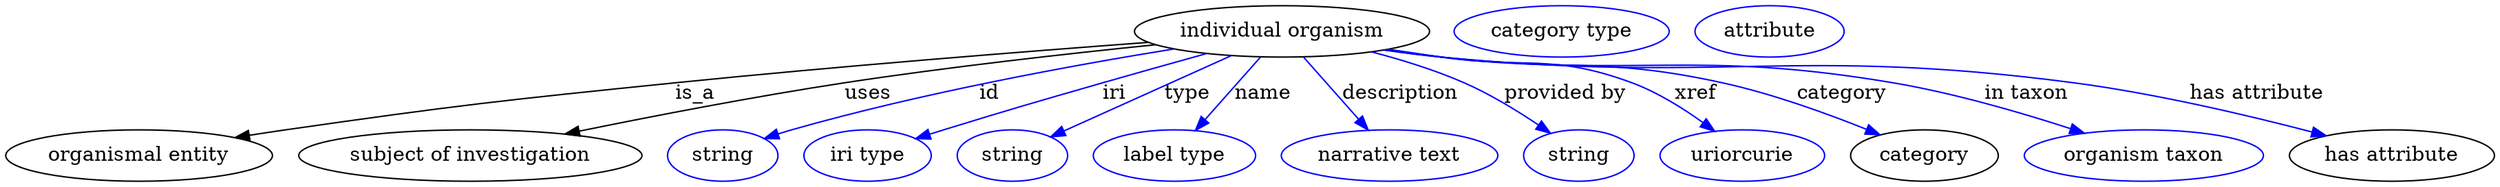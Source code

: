 digraph {
	graph [bb="0,0,1735.4,123"];
	node [label="\N"];
	"individual organism"	[height=0.5,
		label="individual organism",
		pos="889.94,105",
		width=2.8525];
	"organismal entity"	[height=0.5,
		pos="92.942,18",
		width=2.5817];
	"individual organism" -> "organismal entity"	[label=is_a,
		lp="480.94,61.5",
		pos="e,159.81,30.582 797.01,97.336 711.25,90.942 580.39,80.571 466.94,69 345.79,56.644 315.48,53.347 194.94,36 186.77,34.824 178.24,33.521 \
169.74,32.176"];
	"subject of investigation"	[height=0.5,
		pos="323.94,18",
		width=3.3219];
	"individual organism" -> "subject of investigation"	[label=uses,
		lp="601.44,61.5",
		pos="e,389.94,33.065 801.95,95.668 740.9,89.456 657.78,80.14 584.94,69 522.28,59.417 451.7,45.718 399.75,35.081"];
	id	[color=blue,
		height=0.5,
		label=string,
		pos="499.94,18",
		width=1.0652];
	"individual organism" -> id	[color=blue,
		label=id,
		lp="685.94,61.5",
		pos="e,528.95,29.922 814.71,92.698 744.85,81.343 638.31,61.834 547.94,36 544.84,35.113 541.65,34.133 538.45,33.106",
		style=solid];
	iri	[color=blue,
		height=0.5,
		label="iri type",
		pos="600.94,18",
		width=1.2277];
	"individual organism" -> iri	[color=blue,
		label=iri,
		lp="772.94,61.5",
		pos="e,634.62,29.681 837.27,89.485 814.94,83.269 788.64,75.873 764.94,69 715.92,54.785 703.73,50.997 654.94,36 651.45,34.926 647.83,33.805 \
644.2,32.674",
		style=solid];
	type	[color=blue,
		height=0.5,
		label=string,
		pos="701.94,18",
		width=1.0652];
	"individual organism" -> type	[color=blue,
		label=type,
		lp="823.94,61.5",
		pos="e,728.64,31.071 854.58,88.012 821.28,72.955 771.63,50.506 738.07,35.337",
		style=solid];
	name	[color=blue,
		height=0.5,
		label="label type",
		pos="814.94,18",
		width=1.5707];
	"individual organism" -> name	[color=blue,
		label=name,
		lp="876.94,61.5",
		pos="e,829.59,35.597 874.76,86.799 863.74,74.309 848.68,57.236 836.42,43.348",
		style=solid];
	description	[color=blue,
		height=0.5,
		label="narrative text",
		pos="964.94,18",
		width=2.0943];
	"individual organism" -> description	[color=blue,
		label=description,
		lp="972.44,61.5",
		pos="e,950.04,35.885 905.12,86.799 916.07,74.39 931.01,57.458 943.22,43.618",
		style=solid];
	"provided by"	[color=blue,
		height=0.5,
		label=string,
		pos="1096.9,18",
		width=1.0652];
	"individual organism" -> "provided by"	[color=blue,
		label="provided by",
		lp="1087.4,61.5",
		pos="e,1077.1,33.664 952.23,90.674 973.24,85.178 996.52,77.965 1016.9,69 1035.1,61.018 1054,49.386 1068.9,39.349",
		style=solid];
	xref	[color=blue,
		height=0.5,
		label=uriorcurie,
		pos="1210.9,18",
		width=1.5887];
	"individual organism" -> xref	[color=blue,
		label=xref,
		lp="1178.4,61.5",
		pos="e,1191.7,34.992 963.95,92.481 976.3,90.612 988.98,88.726 1000.9,87 1060,78.485 1078,89.746 1133.9,69 1151.6,62.435 1169.4,51.245 \
1183.5,41.113",
		style=solid];
	category	[height=0.5,
		pos="1337.9,18",
		width=1.4263];
	"individual organism" -> category	[color=blue,
		label=category,
		lp="1280.4,61.5",
		pos="e,1307,32.515 962.7,92.214 975.43,90.336 988.56,88.516 1000.9,87 1087.8,76.374 1111.5,87.764 1196.9,69 1231.8,61.35 1269.8,47.522 \
1297.6,36.344",
		style=solid];
	"in taxon"	[color=blue,
		height=0.5,
		label="organism taxon",
		pos="1490.9,18",
		width=2.3109];
	"individual organism" -> "in taxon"	[color=blue,
		label="in taxon",
		lp="1408.9,61.5",
		pos="e,1449.5,33.667 961.47,92.026 974.57,90.123 988.14,88.343 1000.9,87 1140.4,72.369 1177.7,92.405 1315.9,69 1358.3,61.824 1405.1,48.151 \
1439.6,36.914",
		style=solid];
	"has attribute"	[height=0.5,
		pos="1663.9,18",
		width=1.9859];
	"individual organism" -> "has attribute"	[color=blue,
		label="has attribute",
		lp="1569.9,61.5",
		pos="e,1618,31.896 960.85,91.939 974.14,90.02 987.94,88.257 1000.9,87 1196.2,68.122 1247.5,94.655 1441.9,69 1499.3,61.434 1563.7,46.166 \
1608.3,34.481",
		style=solid];
	"named thing_category"	[color=blue,
		height=0.5,
		label="category type",
		pos="1084.9,105",
		width=2.0762];
	"organismal entity_has attribute"	[color=blue,
		height=0.5,
		label=attribute,
		pos="1229.9,105",
		width=1.4443];
}
